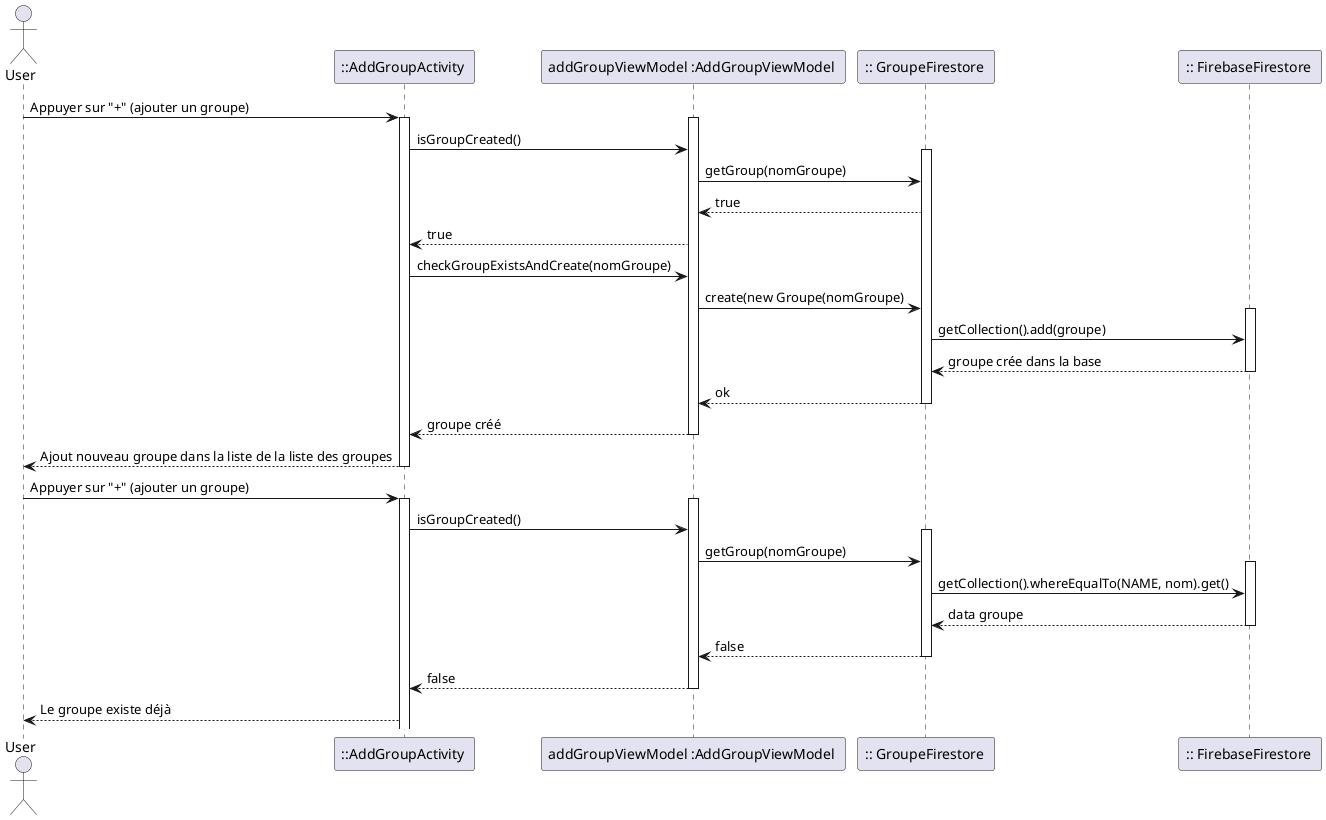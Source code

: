 @startuml
actor User as g
participant "::AddGroupActivity " as act
participant "addGroupViewModel :AddGroupViewModel " as groupe
participant ":: GroupeFirestore " as groupeb
participant ":: FirebaseFirestore " as base

g -> act: Appuyer sur "+" (ajouter un groupe)
activate act
activate groupe
act -> groupe : isGroupCreated()
activate groupeb
groupe -> groupeb : getGroup(nomGroupe)
groupeb --> groupe : true
groupe --> act : true
act -> groupe : checkGroupExistsAndCreate(nomGroupe)
groupe -> groupeb : create(new Groupe(nomGroupe)
activate base
groupeb -> base : getCollection().add(groupe)
base --> groupeb : groupe crée dans la base
deactivate base
groupeb --> groupe : ok
deactivate groupeb
groupe --> act : groupe créé
deactivate groupe
act --> g : Ajout nouveau groupe dans la liste de la liste des groupes
deactivate act

g -> act: Appuyer sur "+" (ajouter un groupe)
activate act
activate groupe
act -> groupe : isGroupCreated()
activate groupeb
groupe -> groupeb : getGroup(nomGroupe)
activate base
groupeb -> base : getCollection().whereEqualTo(NAME, nom).get()
base --> groupeb : data groupe
deactivate base
groupeb --> groupe : false
deactivate groupeb
groupe --> act : false
deactivate groupe
act --> g : Le groupe existe déjà
@enduml